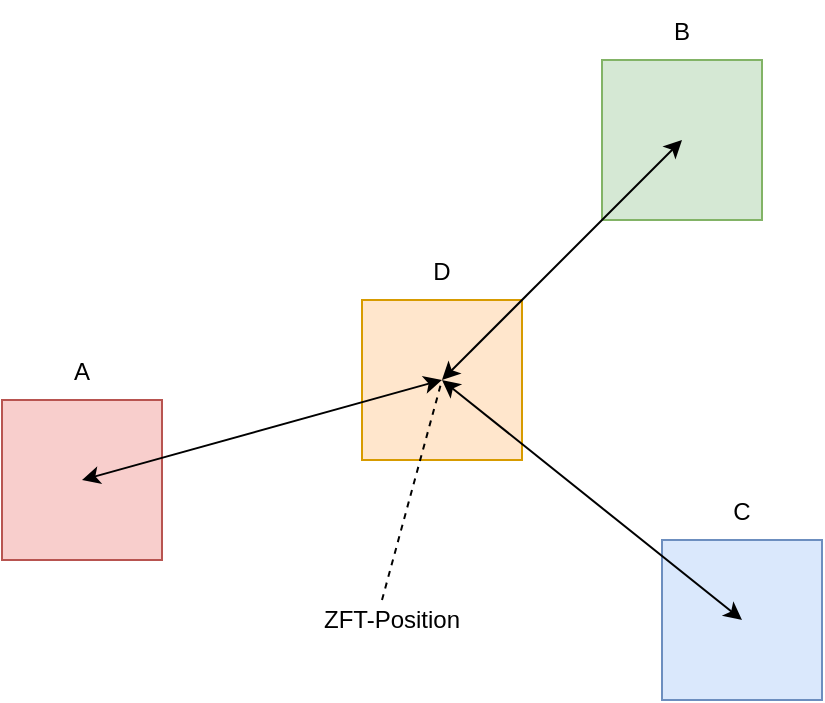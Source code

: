 <mxfile version="16.6.3"><diagram id="aeYXpmnoCkre1Ya7pbc9" name="Page-1"><mxGraphModel dx="1178" dy="641" grid="1" gridSize="10" guides="1" tooltips="1" connect="0" arrows="0" fold="1" page="1" pageScale="1" pageWidth="850" pageHeight="1100" math="0" shadow="0"><root><mxCell id="0"/><mxCell id="1" parent="0"/><mxCell id="F2ncs4m1wT6306jFDWRL-1" value="" style="whiteSpace=wrap;html=1;aspect=fixed;fillColor=#f8cecc;strokeColor=#b85450;" vertex="1" parent="1"><mxGeometry x="160" y="400" width="80" height="80" as="geometry"/></mxCell><mxCell id="F2ncs4m1wT6306jFDWRL-2" value="" style="whiteSpace=wrap;html=1;aspect=fixed;fillColor=#dae8fc;strokeColor=#6c8ebf;" vertex="1" parent="1"><mxGeometry x="490" y="470" width="80" height="80" as="geometry"/></mxCell><mxCell id="F2ncs4m1wT6306jFDWRL-3" value="" style="whiteSpace=wrap;html=1;aspect=fixed;imageAspect=1;fillColor=#ffe6cc;strokeColor=#d79b00;" vertex="1" parent="1"><mxGeometry x="340" y="350" width="80" height="80" as="geometry"/></mxCell><mxCell id="F2ncs4m1wT6306jFDWRL-4" value="" style="whiteSpace=wrap;html=1;aspect=fixed;fillColor=#d5e8d4;strokeColor=#82b366;" vertex="1" parent="1"><mxGeometry x="460" y="230" width="80" height="80" as="geometry"/></mxCell><mxCell id="F2ncs4m1wT6306jFDWRL-11" value="" style="endArrow=classic;startArrow=classic;html=1;rounded=0;" edge="1" parent="1"><mxGeometry width="50" height="50" relative="1" as="geometry"><mxPoint x="200" y="440" as="sourcePoint"/><mxPoint x="380" y="390" as="targetPoint"/></mxGeometry></mxCell><mxCell id="F2ncs4m1wT6306jFDWRL-12" value="" style="endArrow=classic;startArrow=classic;html=1;rounded=0;" edge="1" parent="1"><mxGeometry width="50" height="50" relative="1" as="geometry"><mxPoint x="380" y="390" as="sourcePoint"/><mxPoint x="530" y="510" as="targetPoint"/></mxGeometry></mxCell><mxCell id="F2ncs4m1wT6306jFDWRL-13" value="" style="endArrow=classic;startArrow=classic;html=1;rounded=0;" edge="1" parent="1"><mxGeometry width="50" height="50" relative="1" as="geometry"><mxPoint x="380" y="390" as="sourcePoint"/><mxPoint x="500" y="270" as="targetPoint"/></mxGeometry></mxCell><mxCell id="F2ncs4m1wT6306jFDWRL-14" value="A" style="text;strokeColor=none;fillColor=none;align=center;verticalAlign=middle;spacingLeft=4;spacingRight=4;overflow=hidden;points=[[0,0.5],[1,0.5]];portConstraint=eastwest;rotatable=0;" vertex="1" parent="1"><mxGeometry x="160" y="370" width="80" height="30" as="geometry"/></mxCell><mxCell id="F2ncs4m1wT6306jFDWRL-15" value="B" style="text;strokeColor=none;fillColor=none;align=center;verticalAlign=middle;spacingLeft=4;spacingRight=4;overflow=hidden;points=[[0,0.5],[1,0.5]];portConstraint=eastwest;rotatable=0;" vertex="1" parent="1"><mxGeometry x="460" y="200" width="80" height="30" as="geometry"/></mxCell><mxCell id="F2ncs4m1wT6306jFDWRL-16" value="C" style="text;strokeColor=none;fillColor=none;align=center;verticalAlign=middle;spacingLeft=4;spacingRight=4;overflow=hidden;points=[[0,0.5],[1,0.5]];portConstraint=eastwest;rotatable=0;" vertex="1" parent="1"><mxGeometry x="490" y="440" width="80" height="30" as="geometry"/></mxCell><mxCell id="F2ncs4m1wT6306jFDWRL-17" value="D" style="text;strokeColor=none;fillColor=none;align=center;verticalAlign=middle;spacingLeft=4;spacingRight=4;overflow=hidden;points=[[0,0.5],[1,0.5]];portConstraint=eastwest;rotatable=0;" vertex="1" parent="1"><mxGeometry x="340" y="320" width="80" height="30" as="geometry"/></mxCell><mxCell id="F2ncs4m1wT6306jFDWRL-18" value="" style="endArrow=none;dashed=1;html=1;rounded=0;" edge="1" parent="1"><mxGeometry width="50" height="50" relative="1" as="geometry"><mxPoint x="350" y="500" as="sourcePoint"/><mxPoint x="380" y="390" as="targetPoint"/></mxGeometry></mxCell><mxCell id="F2ncs4m1wT6306jFDWRL-19" value="ZFT-Position" style="text;html=1;strokeColor=none;fillColor=none;align=center;verticalAlign=middle;whiteSpace=wrap;rounded=0;" vertex="1" parent="1"><mxGeometry x="320" y="495" width="70" height="30" as="geometry"/></mxCell></root></mxGraphModel></diagram></mxfile>
